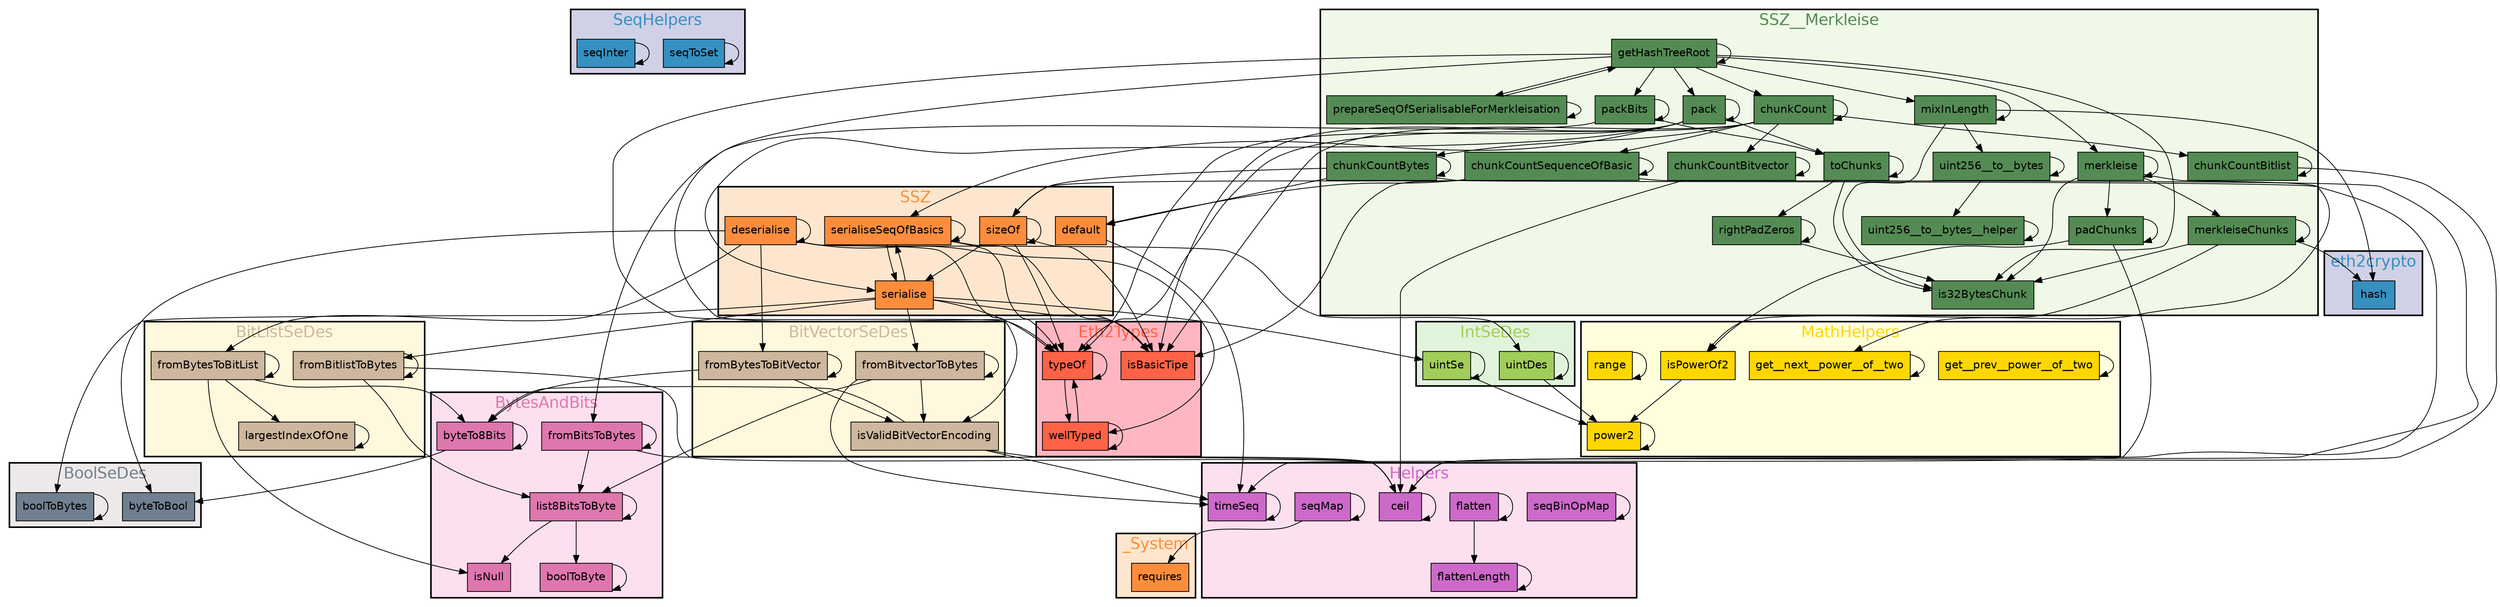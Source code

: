 digraph G {
fontname=helvetica;
subgraph cluster_SeqHelpers {
style=filled;
fontsize="20.0";
fillcolor="#d0d1e6";
fontcolor="#3690c0";
penwidth=2;
label=SeqHelpers;
seqToSet [shape=rectangle, style=filled, fontname=helvetica, fillcolor="#3690c0"];
seqInter [shape=rectangle, style=filled, fontname=helvetica, fillcolor="#3690c0"];
}

subgraph cluster_BitListSeDes {
style=filled;
fontsize="20.0";
fillcolor=cornsilk;
fontcolor=bisque3;
penwidth=2;
label=BitListSeDes;
fromBytesToBitList [shape=rectangle, style=filled, fontname=helvetica, fillcolor=bisque3];
largestIndexOfOne [shape=rectangle, style=filled, fontname=helvetica, fillcolor=bisque3];
fromBitlistToBytes [shape=rectangle, style=filled, fontname=helvetica, fillcolor=bisque3];
}

subgraph cluster_SSZ {
style=filled;
fontsize="20.0";
fillcolor="#fee6ce";
fontcolor="#fd8d3c";
penwidth=2;
label=SSZ;
serialiseSeqOfBasics [shape=rectangle, style=filled, fontname=helvetica, fillcolor="#fd8d3c"];
deserialise [shape=rectangle, style=filled, fontname=helvetica, fillcolor="#fd8d3c"];
serialise [shape=rectangle, style=filled, fontname=helvetica, fillcolor="#fd8d3c"];
default [shape=rectangle, style=filled, fontname=helvetica, fillcolor="#fd8d3c"];
sizeOf [shape=rectangle, style=filled, fontname=helvetica, fillcolor="#fd8d3c"];
}

subgraph cluster_BytesAndBits {
style=filled;
fontsize="20.0";
fillcolor="#fde0ef";
fontcolor="#de77ae";
penwidth=2;
label=BytesAndBits;
byteTo8Bits [shape=rectangle, style=filled, fontname=helvetica, fillcolor="#de77ae"];
fromBitsToBytes [shape=rectangle, style=filled, fontname=helvetica, fillcolor="#de77ae"];
boolToByte [shape=rectangle, style=filled, fontname=helvetica, fillcolor="#de77ae"];
list8BitsToByte [shape=rectangle, style=filled, fontname=helvetica, fillcolor="#de77ae"];
isNull [shape=rectangle, style=filled, fontname=helvetica, fillcolor="#de77ae"];
}

subgraph cluster_Eth2Types {
style=filled;
fontsize="20.0";
fillcolor=lightpink;
fontcolor=tomato;
penwidth=2;
label=Eth2Types;
typeOf [shape=rectangle, style=filled, fontname=helvetica, fillcolor=tomato];
isBasicTipe [shape=rectangle, style=filled, fontname=helvetica, fillcolor=tomato];
wellTyped [shape=rectangle, style=filled, fontname=helvetica, fillcolor=tomato];
}

subgraph cluster_MathHelpers {
style=filled;
fontsize="20.0";
fillcolor="#ffffdd";
fontcolor=gold;
penwidth=2;
label=MathHelpers;
get__prev__power__of__two [shape=rectangle, style=filled, fontname=helvetica, fillcolor=gold];
isPowerOf2 [shape=rectangle, style=filled, fontname=helvetica, fillcolor=gold];
power2 [shape=rectangle, style=filled, fontname=helvetica, fillcolor=gold];
get__next__power__of__two [shape=rectangle, style=filled, fontname=helvetica, fillcolor=gold];
range [shape=rectangle, style=filled, fontname=helvetica, fillcolor=gold];
}

subgraph cluster_IntSeDes {
style=filled;
fontsize="20.0";
fillcolor="#e0f3db";
fontcolor=darkolivegreen3;
penwidth=2;
label=IntSeDes;
uintSe [shape=rectangle, style=filled, fontname=helvetica, fillcolor=darkolivegreen3];
uintDes [shape=rectangle, style=filled, fontname=helvetica, fillcolor=darkolivegreen3];
}

subgraph cluster_Helpers {
style=filled;
fontsize="20.0";
fillcolor="#fde0ef";
fontcolor=orchid3;
penwidth=2;
label=Helpers;
seqBinOpMap [shape=rectangle, style=filled, fontname=helvetica, fillcolor=orchid3];
seqMap [shape=rectangle, style=filled, fontname=helvetica, fillcolor=orchid3];
timeSeq [shape=rectangle, style=filled, fontname=helvetica, fillcolor=orchid3];
flatten [shape=rectangle, style=filled, fontname=helvetica, fillcolor=orchid3];
ceil [shape=rectangle, style=filled, fontname=helvetica, fillcolor=orchid3];
flattenLength [shape=rectangle, style=filled, fontname=helvetica, fillcolor=orchid3];
}

subgraph cluster_BoolSeDes {
style=filled;
fontsize="20.0";
fillcolor=snow2;
fontcolor=slategrey;
penwidth=2;
label=BoolSeDes;
boolToBytes [shape=rectangle, style=filled, fontname=helvetica, fillcolor=slategrey];
byteToBool [shape=rectangle, style=filled, fontname=helvetica, fillcolor=slategrey];
}

subgraph cluster_SSZ__Merkleise {
style=filled;
fontsize="20.0";
fillcolor="#f0f9e8";
fontcolor=palegreen4;
penwidth=2;
label=SSZ__Merkleise;
chunkCountSequenceOfBasic [shape=rectangle, style=filled, fontname=helvetica, fillcolor=palegreen4];
packBits [shape=rectangle, style=filled, fontname=helvetica, fillcolor=palegreen4];
uint256__to__bytes__helper [shape=rectangle, style=filled, fontname=helvetica, fillcolor=palegreen4];
merkleise [shape=rectangle, style=filled, fontname=helvetica, fillcolor=palegreen4];
padChunks [shape=rectangle, style=filled, fontname=helvetica, fillcolor=palegreen4];
chunkCount [shape=rectangle, style=filled, fontname=helvetica, fillcolor=palegreen4];
chunkCountBitvector [shape=rectangle, style=filled, fontname=helvetica, fillcolor=palegreen4];
getHashTreeRoot [shape=rectangle, style=filled, fontname=helvetica, fillcolor=palegreen4];
toChunks [shape=rectangle, style=filled, fontname=helvetica, fillcolor=palegreen4];
uint256__to__bytes [shape=rectangle, style=filled, fontname=helvetica, fillcolor=palegreen4];
merkleiseChunks [shape=rectangle, style=filled, fontname=helvetica, fillcolor=palegreen4];
mixInLength [shape=rectangle, style=filled, fontname=helvetica, fillcolor=palegreen4];
chunkCountBytes [shape=rectangle, style=filled, fontname=helvetica, fillcolor=palegreen4];
prepareSeqOfSerialisableForMerkleisation [shape=rectangle, style=filled, fontname=helvetica, fillcolor=palegreen4];
rightPadZeros [shape=rectangle, style=filled, fontname=helvetica, fillcolor=palegreen4];
chunkCountBitlist [shape=rectangle, style=filled, fontname=helvetica, fillcolor=palegreen4];
is32BytesChunk [shape=rectangle, style=filled, fontname=helvetica, fillcolor=palegreen4];
pack [shape=rectangle, style=filled, fontname=helvetica, fillcolor=palegreen4];
}

subgraph cluster_eth2crypto {
style=filled;
fontsize="20.0";
fillcolor="#d0d1e6";
fontcolor="#3690c0";
penwidth=2;
label=eth2crypto;
hash [shape=rectangle, style=filled, fontname=helvetica, fillcolor="#3690c0"];
}

subgraph cluster_BitVectorSeDes {
style=filled;
fontsize="20.0";
fillcolor=cornsilk;
fontcolor=bisque3;
penwidth=2;
label=BitVectorSeDes;
isValidBitVectorEncoding [shape=rectangle, style=filled, fontname=helvetica, fillcolor=bisque3];
fromBytesToBitVector [shape=rectangle, style=filled, fontname=helvetica, fillcolor=bisque3];
fromBitvectorToBytes [shape=rectangle, style=filled, fontname=helvetica, fillcolor=bisque3];
}

subgraph cluster__System {
style=filled;
fontsize="20.0";
fillcolor="#fee6ce";
fontcolor="#fd8d3c";
penwidth=2;
label=_System;
requires [shape=rectangle, style=filled, fontname=helvetica, fillcolor="#fd8d3c"];
}

seqBinOpMap -> seqBinOpMap;
seqMap -> requires;
seqMap -> seqMap;
chunkCountSequenceOfBasic -> ceil;
chunkCountSequenceOfBasic -> chunkCountSequenceOfBasic;
chunkCountSequenceOfBasic -> default;
chunkCountSequenceOfBasic -> isBasicTipe;
chunkCountSequenceOfBasic -> sizeOf;
timeSeq -> timeSeq;
packBits -> fromBitsToBytes;
packBits -> packBits;
packBits -> toChunks;
uint256__to__bytes__helper -> uint256__to__bytes__helper;
byteTo8Bits -> byteTo8Bits;
byteTo8Bits -> byteToBool;
merkleise -> get__next__power__of__two;
merkleise -> is32BytesChunk;
merkleise -> merkleise;
merkleise -> merkleiseChunks;
merkleise -> padChunks;
typeOf -> typeOf;
typeOf -> wellTyped;
padChunks -> isPowerOf2;
padChunks -> padChunks;
padChunks -> timeSeq;
fromBitsToBytes -> ceil;
fromBitsToBytes -> fromBitsToBytes;
fromBitsToBytes -> list8BitsToByte;
get__prev__power__of__two -> get__prev__power__of__two;
isValidBitVectorEncoding -> byteTo8Bits;
isValidBitVectorEncoding -> ceil;
isValidBitVectorEncoding -> timeSeq;
fromBytesToBitList -> byteTo8Bits;
fromBytesToBitList -> fromBytesToBitList;
fromBytesToBitList -> isNull;
fromBytesToBitList -> largestIndexOfOne;
chunkCount -> chunkCount;
chunkCount -> chunkCountBitlist;
chunkCount -> chunkCountBitvector;
chunkCount -> chunkCountBytes;
chunkCount -> chunkCountSequenceOfBasic;
chunkCount -> isBasicTipe;
chunkCount -> typeOf;
chunkCountBitvector -> ceil;
chunkCountBitvector -> chunkCountBitvector;
getHashTreeRoot -> chunkCount;
getHashTreeRoot -> getHashTreeRoot;
getHashTreeRoot -> is32BytesChunk;
getHashTreeRoot -> isBasicTipe;
getHashTreeRoot -> merkleise;
getHashTreeRoot -> mixInLength;
getHashTreeRoot -> pack;
getHashTreeRoot -> packBits;
getHashTreeRoot -> prepareSeqOfSerialisableForMerkleisation;
getHashTreeRoot -> typeOf;
boolToBytes -> boolToBytes;
flatten -> flatten;
flatten -> flattenLength;
serialiseSeqOfBasics -> isBasicTipe;
serialiseSeqOfBasics -> serialise;
serialiseSeqOfBasics -> serialiseSeqOfBasics;
serialiseSeqOfBasics -> typeOf;
toChunks -> is32BytesChunk;
toChunks -> rightPadZeros;
toChunks -> toChunks;
uint256__to__bytes -> uint256__to__bytes;
uint256__to__bytes -> uint256__to__bytes__helper;
merkleiseChunks -> hash;
merkleiseChunks -> is32BytesChunk;
merkleiseChunks -> isPowerOf2;
merkleiseChunks -> merkleiseChunks;
boolToByte -> boolToByte;
isPowerOf2 -> power2;
power2 -> power2;
fromBytesToBitVector -> byteTo8Bits;
fromBytesToBitVector -> fromBytesToBitVector;
fromBytesToBitVector -> isValidBitVectorEncoding;
mixInLength -> hash;
mixInLength -> is32BytesChunk;
mixInLength -> mixInLength;
mixInLength -> uint256__to__bytes;
uintSe -> power2;
uintSe -> uintSe;
ceil -> ceil;
chunkCountBytes -> ceil;
chunkCountBytes -> chunkCountBytes;
chunkCountBytes -> default;
chunkCountBytes -> sizeOf;
prepareSeqOfSerialisableForMerkleisation -> getHashTreeRoot;
prepareSeqOfSerialisableForMerkleisation -> prepareSeqOfSerialisableForMerkleisation;
list8BitsToByte -> boolToByte;
list8BitsToByte -> isNull;
list8BitsToByte -> list8BitsToByte;
flattenLength -> flattenLength;
deserialise -> byteToBool;
deserialise -> deserialise;
deserialise -> fromBytesToBitList;
deserialise -> fromBytesToBitVector;
deserialise -> isValidBitVectorEncoding;
deserialise -> uintDes;
deserialise -> wellTyped;
uintDes -> power2;
uintDes -> uintDes;
serialise -> boolToBytes;
serialise -> fromBitlistToBytes;
serialise -> fromBitvectorToBytes;
serialise -> isBasicTipe;
serialise -> serialiseSeqOfBasics;
serialise -> typeOf;
serialise -> uintSe;
rightPadZeros -> is32BytesChunk;
rightPadZeros -> rightPadZeros;
chunkCountBitlist -> ceil;
chunkCountBitlist -> chunkCountBitlist;
seqToSet -> seqToSet;
default -> timeSeq;
largestIndexOfOne -> largestIndexOfOne;
fromBitvectorToBytes -> fromBitvectorToBytes;
fromBitvectorToBytes -> isValidBitVectorEncoding;
fromBitvectorToBytes -> list8BitsToByte;
fromBitvectorToBytes -> timeSeq;
get__next__power__of__two -> get__next__power__of__two;
range -> range;
fromBitlistToBytes -> ceil;
fromBitlistToBytes -> fromBitlistToBytes;
fromBitlistToBytes -> list8BitsToByte;
sizeOf -> isBasicTipe;
sizeOf -> serialise;
sizeOf -> sizeOf;
sizeOf -> typeOf;
pack -> isBasicTipe;
pack -> pack;
pack -> serialise;
pack -> serialiseSeqOfBasics;
pack -> toChunks;
pack -> typeOf;
wellTyped -> typeOf;
wellTyped -> wellTyped;
seqInter -> seqInter;
}
